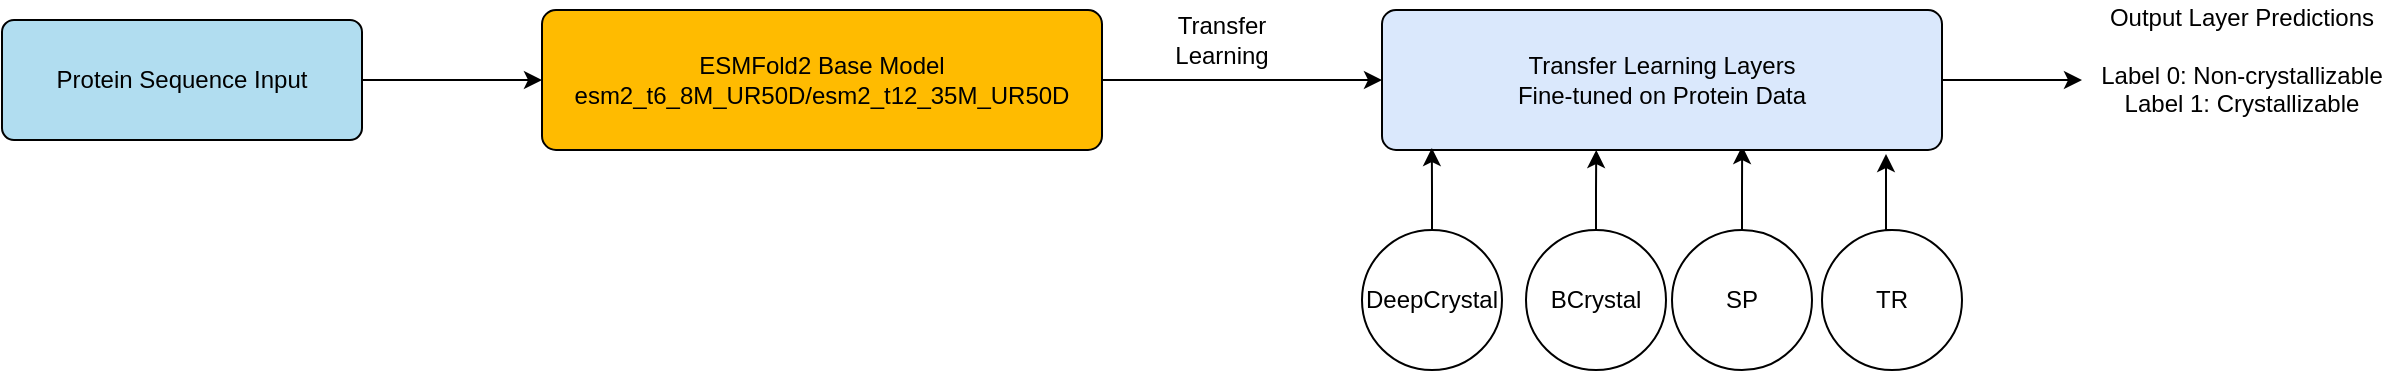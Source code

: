 <mxfile version="24.2.7" type="github">
  <diagram name="Page-1" id="rYPoHD8K6RKQqNjlHeFC">
    <mxGraphModel dx="1777" dy="492" grid="1" gridSize="10" guides="1" tooltips="1" connect="1" arrows="1" fold="1" page="1" pageScale="1" pageWidth="823" pageHeight="365" math="0" shadow="0">
      <root>
        <mxCell id="0" />
        <mxCell id="1" parent="0" />
        <mxCell id="ocV6jF5MNBLFsmdlu40--9" value="Transfer Learning" style="text;html=1;align=center;verticalAlign=middle;whiteSpace=wrap;rounded=0;" vertex="1" parent="1">
          <mxGeometry x="210" y="130" width="60" height="30" as="geometry" />
        </mxCell>
        <mxCell id="ocV6jF5MNBLFsmdlu40--10" value="Output Layer Predictions&lt;br&gt;&lt;br&gt;&lt;div&gt;Label 0: Non-crystallizable&lt;br&gt;Label 1: Crystallizable&lt;/div&gt;" style="text;html=1;strokeColor=none;fillColor=none;spacingTop=-5;align=center;verticalAlign=top;whiteSpace=wrap;rounded=0;" vertex="1" parent="1">
          <mxGeometry x="670" y="125" width="160" height="80" as="geometry" />
        </mxCell>
        <mxCell id="ocV6jF5MNBLFsmdlu40--11" value="DeepCrystal" style="ellipse;whiteSpace=wrap;html=1;aspect=fixed;" vertex="1" parent="1">
          <mxGeometry x="310" y="240" width="70" height="70" as="geometry" />
        </mxCell>
        <mxCell id="ocV6jF5MNBLFsmdlu40--13" value="SP" style="ellipse;whiteSpace=wrap;html=1;aspect=fixed;" vertex="1" parent="1">
          <mxGeometry x="465" y="240" width="70" height="70" as="geometry" />
        </mxCell>
        <mxCell id="ocV6jF5MNBLFsmdlu40--14" value="TR" style="ellipse;whiteSpace=wrap;html=1;aspect=fixed;" vertex="1" parent="1">
          <mxGeometry x="540" y="240" width="70" height="70" as="geometry" />
        </mxCell>
        <mxCell id="ocV6jF5MNBLFsmdlu40--15" value="BCrystal" style="ellipse;whiteSpace=wrap;html=1;aspect=fixed;" vertex="1" parent="1">
          <mxGeometry x="392" y="240" width="70" height="70" as="geometry" />
        </mxCell>
        <mxCell id="ocV6jF5MNBLFsmdlu40--17" style="edgeStyle=orthogonalEdgeStyle;rounded=0;orthogonalLoop=1;jettySize=auto;html=1;exitX=0.5;exitY=0;exitDx=0;exitDy=0;entryX=0.313;entryY=1;entryDx=0;entryDy=0;entryPerimeter=0;" edge="1" parent="1" source="ocV6jF5MNBLFsmdlu40--15">
          <mxGeometry relative="1" as="geometry">
            <mxPoint x="427.12" y="200" as="targetPoint" />
          </mxGeometry>
        </mxCell>
        <mxCell id="ocV6jF5MNBLFsmdlu40--18" style="edgeStyle=orthogonalEdgeStyle;rounded=0;orthogonalLoop=1;jettySize=auto;html=1;exitX=0.5;exitY=0;exitDx=0;exitDy=0;entryX=0.617;entryY=0.975;entryDx=0;entryDy=0;entryPerimeter=0;" edge="1" parent="1" source="ocV6jF5MNBLFsmdlu40--13">
          <mxGeometry relative="1" as="geometry">
            <mxPoint x="500.08" y="198" as="targetPoint" />
          </mxGeometry>
        </mxCell>
        <mxCell id="ocV6jF5MNBLFsmdlu40--26" style="edgeStyle=orthogonalEdgeStyle;rounded=0;orthogonalLoop=1;jettySize=auto;html=1;exitX=1;exitY=0.5;exitDx=0;exitDy=0;" edge="1" parent="1" source="ocV6jF5MNBLFsmdlu40--20" target="ocV6jF5MNBLFsmdlu40--10">
          <mxGeometry relative="1" as="geometry" />
        </mxCell>
        <mxCell id="ocV6jF5MNBLFsmdlu40--20" value="Transfer Learning Layers&#xa;Fine-tuned on Protein Data" style="rounded=1;whiteSpace=wrap;html=1;arcSize=10;fillColor=#DAE8FC;" vertex="1" parent="1">
          <mxGeometry x="320" y="130" width="280" height="70" as="geometry" />
        </mxCell>
        <mxCell id="ocV6jF5MNBLFsmdlu40--23" style="edgeStyle=orthogonalEdgeStyle;rounded=0;orthogonalLoop=1;jettySize=auto;html=1;exitX=0.5;exitY=0;exitDx=0;exitDy=0;entryX=0.089;entryY=0.986;entryDx=0;entryDy=0;entryPerimeter=0;" edge="1" parent="1" source="ocV6jF5MNBLFsmdlu40--11" target="ocV6jF5MNBLFsmdlu40--20">
          <mxGeometry relative="1" as="geometry" />
        </mxCell>
        <mxCell id="ocV6jF5MNBLFsmdlu40--24" style="edgeStyle=orthogonalEdgeStyle;rounded=0;orthogonalLoop=1;jettySize=auto;html=1;exitX=0.5;exitY=0;exitDx=0;exitDy=0;entryX=0.9;entryY=1.029;entryDx=0;entryDy=0;entryPerimeter=0;" edge="1" parent="1" source="ocV6jF5MNBLFsmdlu40--14" target="ocV6jF5MNBLFsmdlu40--20">
          <mxGeometry relative="1" as="geometry" />
        </mxCell>
        <mxCell id="ocV6jF5MNBLFsmdlu40--30" style="edgeStyle=orthogonalEdgeStyle;rounded=0;orthogonalLoop=1;jettySize=auto;html=1;exitX=1;exitY=0.5;exitDx=0;exitDy=0;" edge="1" parent="1" source="ocV6jF5MNBLFsmdlu40--27" target="ocV6jF5MNBLFsmdlu40--28">
          <mxGeometry relative="1" as="geometry" />
        </mxCell>
        <mxCell id="ocV6jF5MNBLFsmdlu40--27" value="Protein Sequence Input" style="rounded=1;whiteSpace=wrap;html=1;arcSize=10;fillColor=#B1DDF0;" vertex="1" parent="1">
          <mxGeometry x="-370" y="135" width="180" height="60" as="geometry" />
        </mxCell>
        <mxCell id="ocV6jF5MNBLFsmdlu40--29" style="edgeStyle=orthogonalEdgeStyle;rounded=0;orthogonalLoop=1;jettySize=auto;html=1;exitX=1;exitY=0.5;exitDx=0;exitDy=0;entryX=0;entryY=0.5;entryDx=0;entryDy=0;" edge="1" parent="1" source="ocV6jF5MNBLFsmdlu40--28" target="ocV6jF5MNBLFsmdlu40--20">
          <mxGeometry relative="1" as="geometry" />
        </mxCell>
        <mxCell id="ocV6jF5MNBLFsmdlu40--28" value="ESMFold2 Base Model&lt;br&gt;esm2_t6_8M_UR50D/esm2_t12_35M_UR50D" style="rounded=1;whiteSpace=wrap;html=1;arcSize=10;fillColor=#FFBB00;" vertex="1" parent="1">
          <mxGeometry x="-100" y="130" width="280" height="70" as="geometry" />
        </mxCell>
      </root>
    </mxGraphModel>
  </diagram>
</mxfile>
